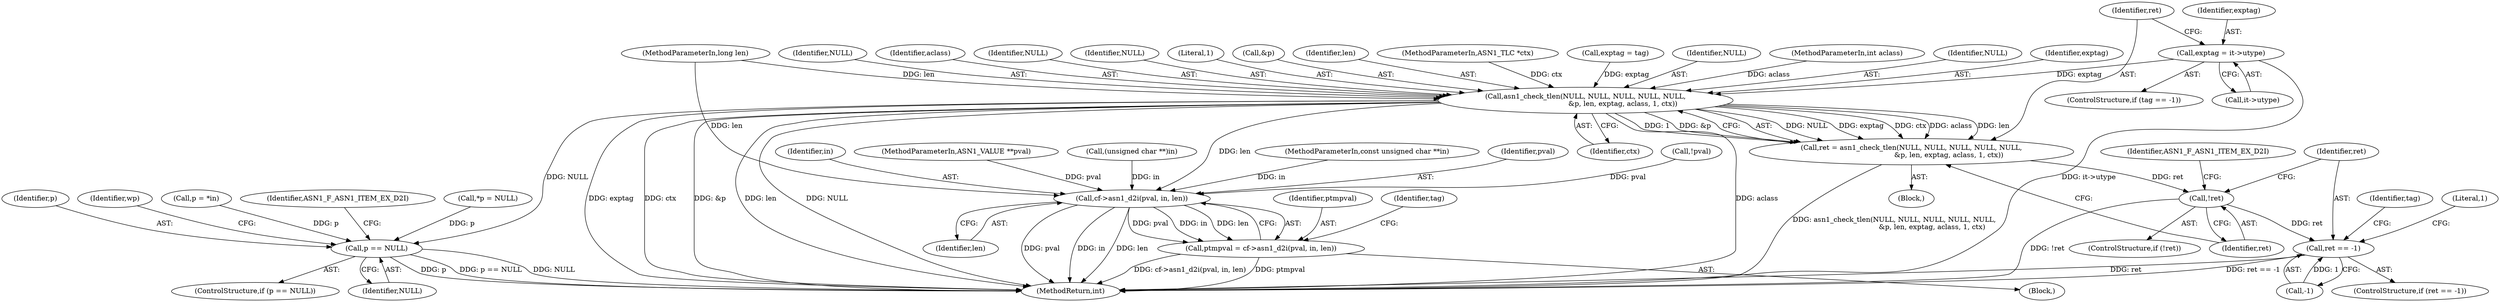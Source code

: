 digraph "0_openssl_b717b083073b6cacc0a5e2397b661678aff7ae7f@pointer" {
"1000355" [label="(Call,exptag = it->utype)"];
"1000366" [label="(Call,asn1_check_tlen(NULL, NULL, NULL, NULL, NULL,\n                                  &p, len, exptag, aclass, 1, ctx))"];
"1000364" [label="(Call,ret = asn1_check_tlen(NULL, NULL, NULL, NULL, NULL,\n                                  &p, len, exptag, aclass, 1, ctx))"];
"1000380" [label="(Call,!ret)"];
"1000388" [label="(Call,ret == -1)"];
"1000412" [label="(Call,p == NULL)"];
"1000435" [label="(Call,cf->asn1_d2i(pval, in, len))"];
"1000433" [label="(Call,ptmpval = cf->asn1_d2i(pval, in, len))"];
"1000361" [label="(Call,exptag = tag)"];
"1000433" [label="(Call,ptmpval = cf->asn1_d2i(pval, in, len))"];
"1000365" [label="(Identifier,ret)"];
"1000184" [label="(Call,!pval)"];
"1000437" [label="(Identifier,in)"];
"1000368" [label="(Identifier,NULL)"];
"1000355" [label="(Call,exptag = it->utype)"];
"1000138" [label="(MethodParameterIn,int aclass)"];
"1000394" [label="(Literal,1)"];
"1000157" [label="(Call,*p = NULL)"];
"1000435" [label="(Call,cf->asn1_d2i(pval, in, len))"];
"1000438" [label="(Identifier,len)"];
"1000371" [label="(Identifier,NULL)"];
"1000356" [label="(Identifier,exptag)"];
"1000375" [label="(Identifier,exptag)"];
"1000873" [label="(MethodReturn,int)"];
"1000380" [label="(Call,!ret)"];
"1000369" [label="(Identifier,NULL)"];
"1000413" [label="(Identifier,p)"];
"1000133" [label="(MethodParameterIn,ASN1_VALUE **pval)"];
"1000207" [label="(Block,)"];
"1000135" [label="(MethodParameterIn,long len)"];
"1000379" [label="(ControlStructure,if (!ret))"];
"1000422" [label="(Identifier,wp)"];
"1000387" [label="(ControlStructure,if (ret == -1))"];
"1000376" [label="(Identifier,aclass)"];
"1000411" [label="(ControlStructure,if (p == NULL))"];
"1000346" [label="(Call,p = *in)"];
"1000388" [label="(Call,ret == -1)"];
"1000434" [label="(Identifier,ptmpval)"];
"1000389" [label="(Identifier,ret)"];
"1000390" [label="(Call,-1)"];
"1000370" [label="(Identifier,NULL)"];
"1000441" [label="(Identifier,tag)"];
"1000367" [label="(Identifier,NULL)"];
"1000366" [label="(Call,asn1_check_tlen(NULL, NULL, NULL, NULL, NULL,\n                                  &p, len, exptag, aclass, 1, ctx))"];
"1000377" [label="(Literal,1)"];
"1000350" [label="(ControlStructure,if (tag == -1))"];
"1000344" [label="(Block,)"];
"1000378" [label="(Identifier,ctx)"];
"1000372" [label="(Call,&p)"];
"1000364" [label="(Call,ret = asn1_check_tlen(NULL, NULL, NULL, NULL, NULL,\n                                  &p, len, exptag, aclass, 1, ctx))"];
"1000414" [label="(Identifier,NULL)"];
"1000381" [label="(Identifier,ret)"];
"1000404" [label="(Call,(unsigned char **)in)"];
"1000134" [label="(MethodParameterIn,const unsigned char **in)"];
"1000384" [label="(Identifier,ASN1_F_ASN1_ITEM_EX_D2I)"];
"1000397" [label="(Identifier,tag)"];
"1000357" [label="(Call,it->utype)"];
"1000436" [label="(Identifier,pval)"];
"1000412" [label="(Call,p == NULL)"];
"1000374" [label="(Identifier,len)"];
"1000140" [label="(MethodParameterIn,ASN1_TLC *ctx)"];
"1000417" [label="(Identifier,ASN1_F_ASN1_ITEM_EX_D2I)"];
"1000355" -> "1000350"  [label="AST: "];
"1000355" -> "1000357"  [label="CFG: "];
"1000356" -> "1000355"  [label="AST: "];
"1000357" -> "1000355"  [label="AST: "];
"1000365" -> "1000355"  [label="CFG: "];
"1000355" -> "1000873"  [label="DDG: it->utype"];
"1000355" -> "1000366"  [label="DDG: exptag"];
"1000366" -> "1000364"  [label="AST: "];
"1000366" -> "1000378"  [label="CFG: "];
"1000367" -> "1000366"  [label="AST: "];
"1000368" -> "1000366"  [label="AST: "];
"1000369" -> "1000366"  [label="AST: "];
"1000370" -> "1000366"  [label="AST: "];
"1000371" -> "1000366"  [label="AST: "];
"1000372" -> "1000366"  [label="AST: "];
"1000374" -> "1000366"  [label="AST: "];
"1000375" -> "1000366"  [label="AST: "];
"1000376" -> "1000366"  [label="AST: "];
"1000377" -> "1000366"  [label="AST: "];
"1000378" -> "1000366"  [label="AST: "];
"1000364" -> "1000366"  [label="CFG: "];
"1000366" -> "1000873"  [label="DDG: NULL"];
"1000366" -> "1000873"  [label="DDG: aclass"];
"1000366" -> "1000873"  [label="DDG: exptag"];
"1000366" -> "1000873"  [label="DDG: ctx"];
"1000366" -> "1000873"  [label="DDG: &p"];
"1000366" -> "1000873"  [label="DDG: len"];
"1000366" -> "1000364"  [label="DDG: NULL"];
"1000366" -> "1000364"  [label="DDG: exptag"];
"1000366" -> "1000364"  [label="DDG: ctx"];
"1000366" -> "1000364"  [label="DDG: aclass"];
"1000366" -> "1000364"  [label="DDG: len"];
"1000366" -> "1000364"  [label="DDG: 1"];
"1000366" -> "1000364"  [label="DDG: &p"];
"1000135" -> "1000366"  [label="DDG: len"];
"1000361" -> "1000366"  [label="DDG: exptag"];
"1000138" -> "1000366"  [label="DDG: aclass"];
"1000140" -> "1000366"  [label="DDG: ctx"];
"1000366" -> "1000412"  [label="DDG: NULL"];
"1000366" -> "1000435"  [label="DDG: len"];
"1000364" -> "1000344"  [label="AST: "];
"1000365" -> "1000364"  [label="AST: "];
"1000381" -> "1000364"  [label="CFG: "];
"1000364" -> "1000873"  [label="DDG: asn1_check_tlen(NULL, NULL, NULL, NULL, NULL,\n                                  &p, len, exptag, aclass, 1, ctx)"];
"1000364" -> "1000380"  [label="DDG: ret"];
"1000380" -> "1000379"  [label="AST: "];
"1000380" -> "1000381"  [label="CFG: "];
"1000381" -> "1000380"  [label="AST: "];
"1000384" -> "1000380"  [label="CFG: "];
"1000389" -> "1000380"  [label="CFG: "];
"1000380" -> "1000873"  [label="DDG: !ret"];
"1000380" -> "1000388"  [label="DDG: ret"];
"1000388" -> "1000387"  [label="AST: "];
"1000388" -> "1000390"  [label="CFG: "];
"1000389" -> "1000388"  [label="AST: "];
"1000390" -> "1000388"  [label="AST: "];
"1000394" -> "1000388"  [label="CFG: "];
"1000397" -> "1000388"  [label="CFG: "];
"1000388" -> "1000873"  [label="DDG: ret"];
"1000388" -> "1000873"  [label="DDG: ret == -1"];
"1000390" -> "1000388"  [label="DDG: 1"];
"1000412" -> "1000411"  [label="AST: "];
"1000412" -> "1000414"  [label="CFG: "];
"1000413" -> "1000412"  [label="AST: "];
"1000414" -> "1000412"  [label="AST: "];
"1000417" -> "1000412"  [label="CFG: "];
"1000422" -> "1000412"  [label="CFG: "];
"1000412" -> "1000873"  [label="DDG: p == NULL"];
"1000412" -> "1000873"  [label="DDG: NULL"];
"1000412" -> "1000873"  [label="DDG: p"];
"1000157" -> "1000412"  [label="DDG: p"];
"1000346" -> "1000412"  [label="DDG: p"];
"1000435" -> "1000433"  [label="AST: "];
"1000435" -> "1000438"  [label="CFG: "];
"1000436" -> "1000435"  [label="AST: "];
"1000437" -> "1000435"  [label="AST: "];
"1000438" -> "1000435"  [label="AST: "];
"1000433" -> "1000435"  [label="CFG: "];
"1000435" -> "1000873"  [label="DDG: pval"];
"1000435" -> "1000873"  [label="DDG: in"];
"1000435" -> "1000873"  [label="DDG: len"];
"1000435" -> "1000433"  [label="DDG: pval"];
"1000435" -> "1000433"  [label="DDG: in"];
"1000435" -> "1000433"  [label="DDG: len"];
"1000184" -> "1000435"  [label="DDG: pval"];
"1000133" -> "1000435"  [label="DDG: pval"];
"1000404" -> "1000435"  [label="DDG: in"];
"1000134" -> "1000435"  [label="DDG: in"];
"1000135" -> "1000435"  [label="DDG: len"];
"1000433" -> "1000207"  [label="AST: "];
"1000434" -> "1000433"  [label="AST: "];
"1000441" -> "1000433"  [label="CFG: "];
"1000433" -> "1000873"  [label="DDG: ptmpval"];
"1000433" -> "1000873"  [label="DDG: cf->asn1_d2i(pval, in, len)"];
}
